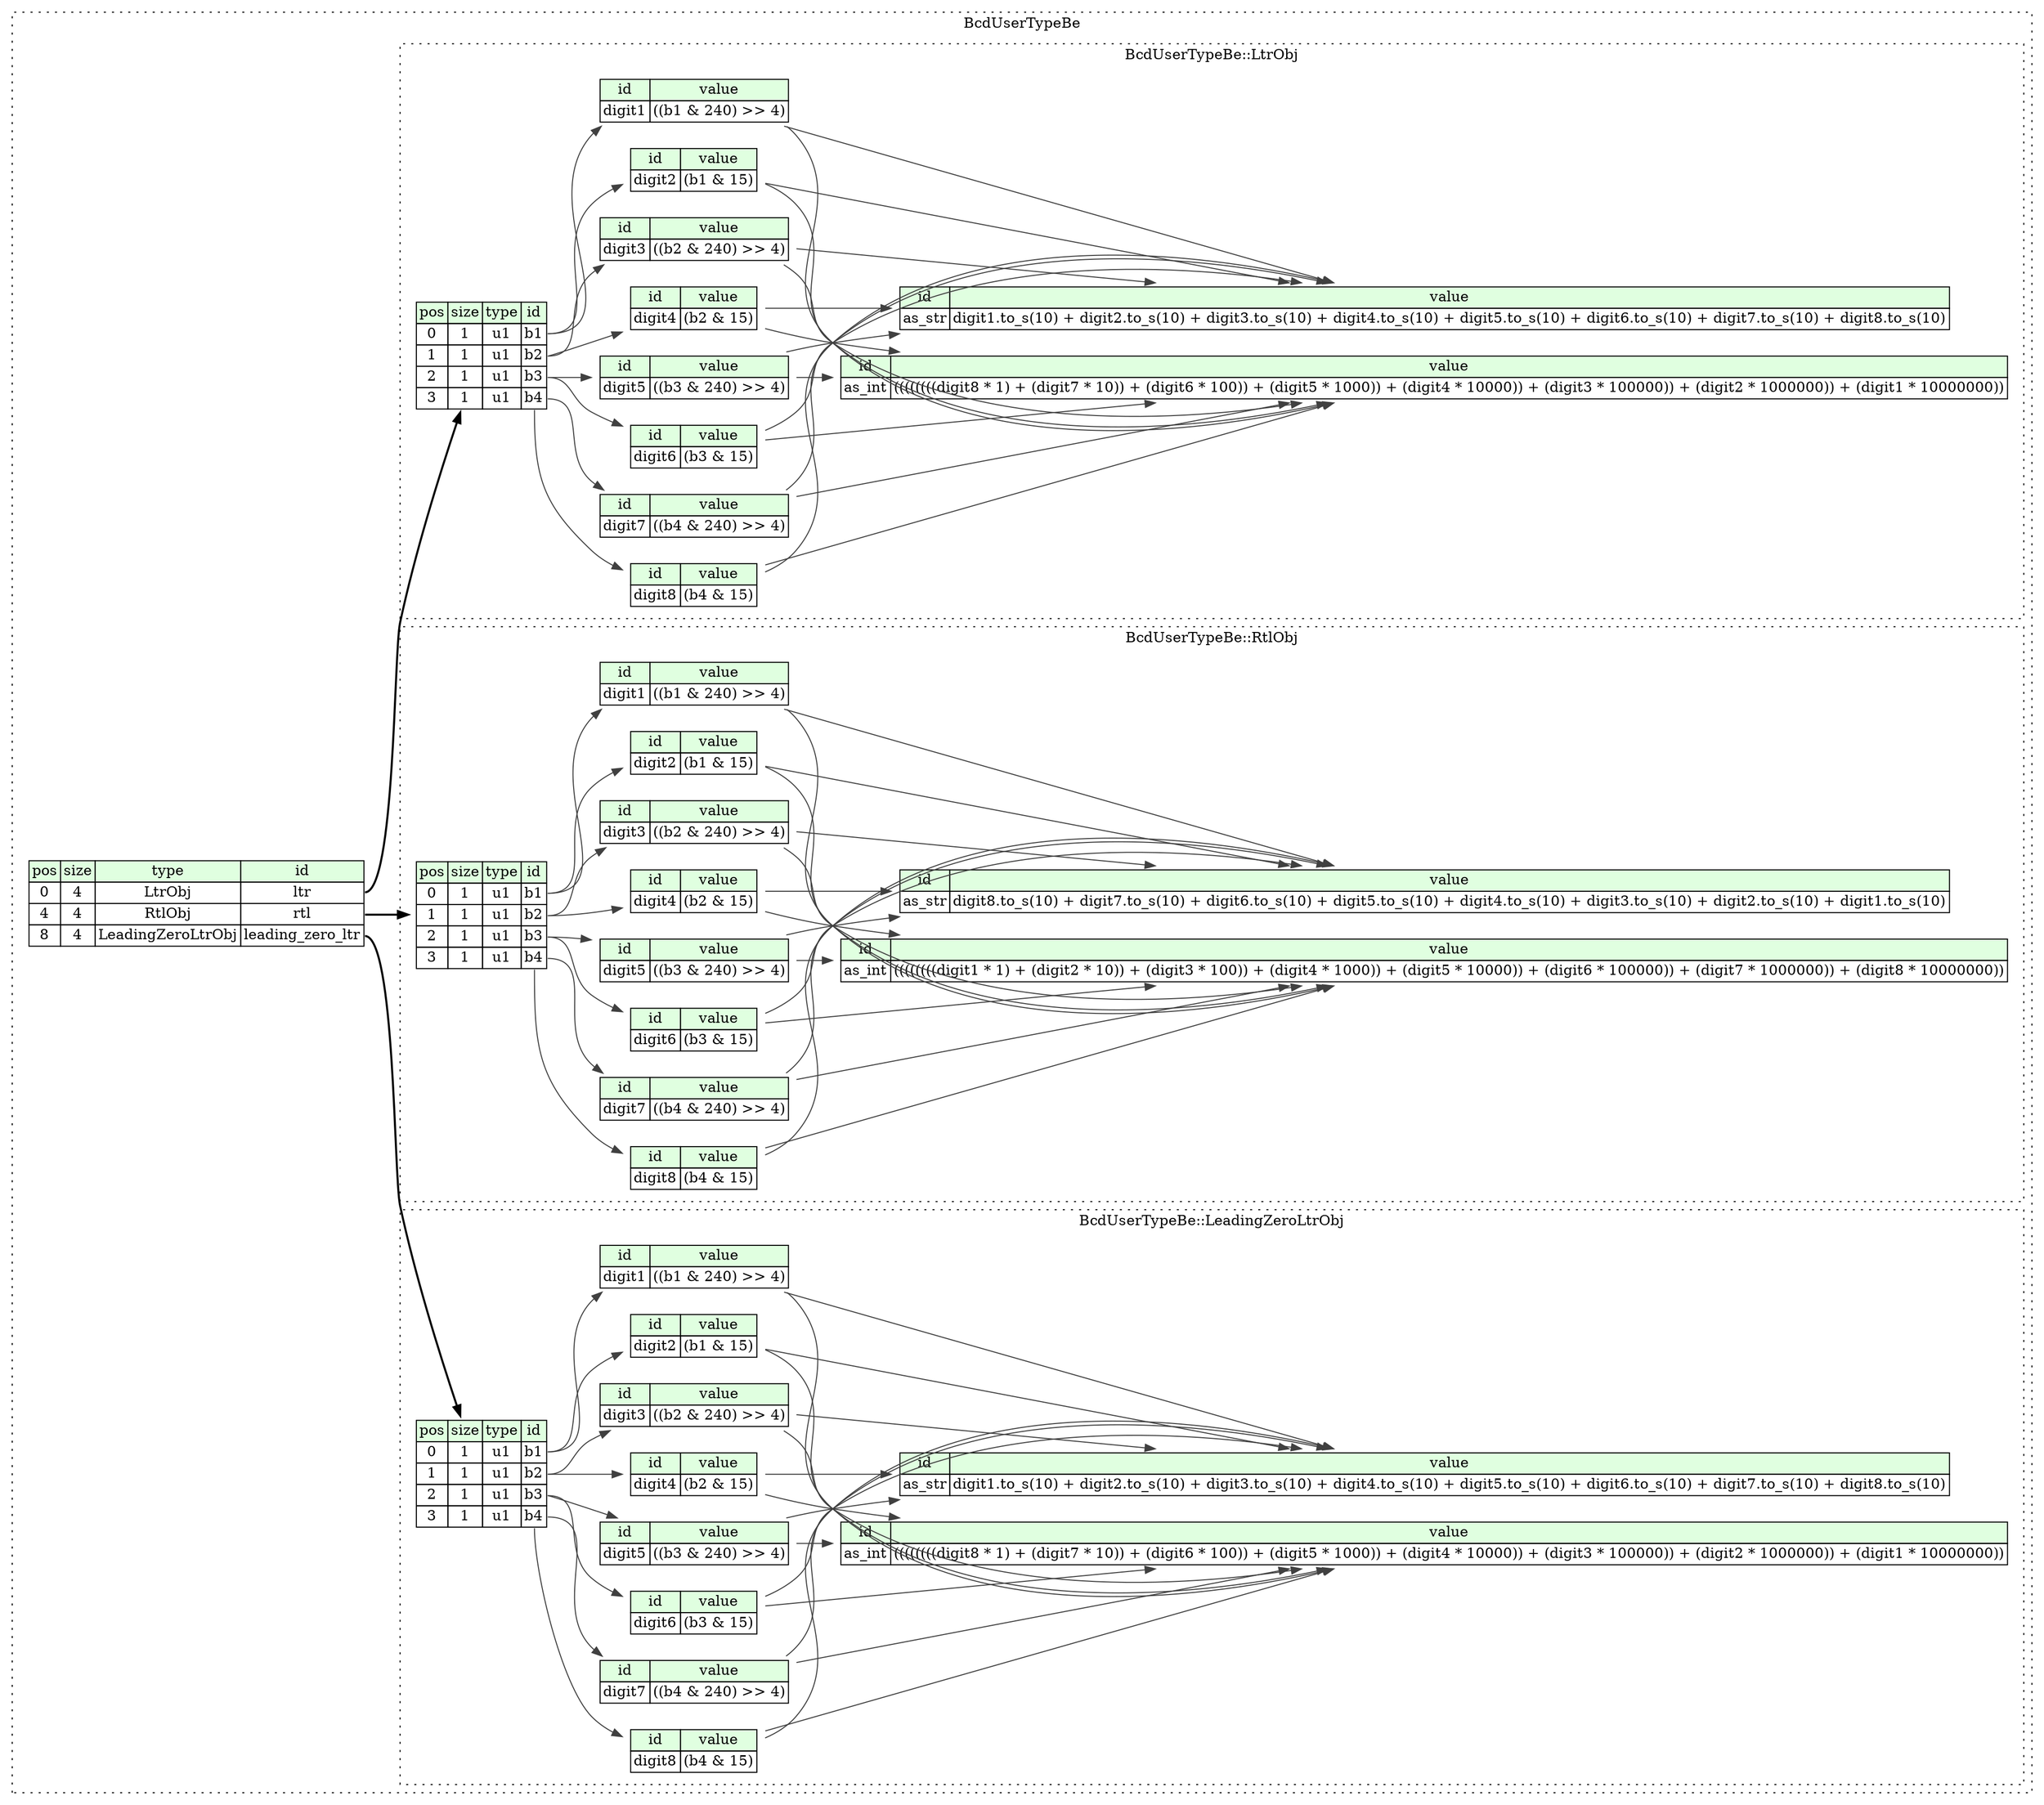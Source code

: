 digraph {
	rankdir=LR;
	node [shape=plaintext];
	subgraph cluster__bcd_user_type_be {
		label="BcdUserTypeBe";
		graph[style=dotted];

		bcd_user_type_be__seq [label=<<TABLE BORDER="0" CELLBORDER="1" CELLSPACING="0">
			<TR><TD BGCOLOR="#E0FFE0">pos</TD><TD BGCOLOR="#E0FFE0">size</TD><TD BGCOLOR="#E0FFE0">type</TD><TD BGCOLOR="#E0FFE0">id</TD></TR>
			<TR><TD PORT="ltr_pos">0</TD><TD PORT="ltr_size">4</TD><TD>LtrObj</TD><TD PORT="ltr_type">ltr</TD></TR>
			<TR><TD PORT="rtl_pos">4</TD><TD PORT="rtl_size">4</TD><TD>RtlObj</TD><TD PORT="rtl_type">rtl</TD></TR>
			<TR><TD PORT="leading_zero_ltr_pos">8</TD><TD PORT="leading_zero_ltr_size">4</TD><TD>LeadingZeroLtrObj</TD><TD PORT="leading_zero_ltr_type">leading_zero_ltr</TD></TR>
		</TABLE>>];
		subgraph cluster__ltr_obj {
			label="BcdUserTypeBe::LtrObj";
			graph[style=dotted];

			ltr_obj__seq [label=<<TABLE BORDER="0" CELLBORDER="1" CELLSPACING="0">
				<TR><TD BGCOLOR="#E0FFE0">pos</TD><TD BGCOLOR="#E0FFE0">size</TD><TD BGCOLOR="#E0FFE0">type</TD><TD BGCOLOR="#E0FFE0">id</TD></TR>
				<TR><TD PORT="b1_pos">0</TD><TD PORT="b1_size">1</TD><TD>u1</TD><TD PORT="b1_type">b1</TD></TR>
				<TR><TD PORT="b2_pos">1</TD><TD PORT="b2_size">1</TD><TD>u1</TD><TD PORT="b2_type">b2</TD></TR>
				<TR><TD PORT="b3_pos">2</TD><TD PORT="b3_size">1</TD><TD>u1</TD><TD PORT="b3_type">b3</TD></TR>
				<TR><TD PORT="b4_pos">3</TD><TD PORT="b4_size">1</TD><TD>u1</TD><TD PORT="b4_type">b4</TD></TR>
			</TABLE>>];
			ltr_obj__inst__digit2 [label=<<TABLE BORDER="0" CELLBORDER="1" CELLSPACING="0">
				<TR><TD BGCOLOR="#E0FFE0">id</TD><TD BGCOLOR="#E0FFE0">value</TD></TR>
				<TR><TD>digit2</TD><TD>(b1 &amp; 15)</TD></TR>
			</TABLE>>];
			ltr_obj__inst__digit8 [label=<<TABLE BORDER="0" CELLBORDER="1" CELLSPACING="0">
				<TR><TD BGCOLOR="#E0FFE0">id</TD><TD BGCOLOR="#E0FFE0">value</TD></TR>
				<TR><TD>digit8</TD><TD>(b4 &amp; 15)</TD></TR>
			</TABLE>>];
			ltr_obj__inst__as_int [label=<<TABLE BORDER="0" CELLBORDER="1" CELLSPACING="0">
				<TR><TD BGCOLOR="#E0FFE0">id</TD><TD BGCOLOR="#E0FFE0">value</TD></TR>
				<TR><TD>as_int</TD><TD>((((((((digit8 * 1) + (digit7 * 10)) + (digit6 * 100)) + (digit5 * 1000)) + (digit4 * 10000)) + (digit3 * 100000)) + (digit2 * 1000000)) + (digit1 * 10000000))</TD></TR>
			</TABLE>>];
			ltr_obj__inst__as_str [label=<<TABLE BORDER="0" CELLBORDER="1" CELLSPACING="0">
				<TR><TD BGCOLOR="#E0FFE0">id</TD><TD BGCOLOR="#E0FFE0">value</TD></TR>
				<TR><TD>as_str</TD><TD>digit1.to_s(10) + digit2.to_s(10) + digit3.to_s(10) + digit4.to_s(10) + digit5.to_s(10) + digit6.to_s(10) + digit7.to_s(10) + digit8.to_s(10)</TD></TR>
			</TABLE>>];
			ltr_obj__inst__digit4 [label=<<TABLE BORDER="0" CELLBORDER="1" CELLSPACING="0">
				<TR><TD BGCOLOR="#E0FFE0">id</TD><TD BGCOLOR="#E0FFE0">value</TD></TR>
				<TR><TD>digit4</TD><TD>(b2 &amp; 15)</TD></TR>
			</TABLE>>];
			ltr_obj__inst__digit6 [label=<<TABLE BORDER="0" CELLBORDER="1" CELLSPACING="0">
				<TR><TD BGCOLOR="#E0FFE0">id</TD><TD BGCOLOR="#E0FFE0">value</TD></TR>
				<TR><TD>digit6</TD><TD>(b3 &amp; 15)</TD></TR>
			</TABLE>>];
			ltr_obj__inst__digit5 [label=<<TABLE BORDER="0" CELLBORDER="1" CELLSPACING="0">
				<TR><TD BGCOLOR="#E0FFE0">id</TD><TD BGCOLOR="#E0FFE0">value</TD></TR>
				<TR><TD>digit5</TD><TD>((b3 &amp; 240) &gt;&gt; 4)</TD></TR>
			</TABLE>>];
			ltr_obj__inst__digit7 [label=<<TABLE BORDER="0" CELLBORDER="1" CELLSPACING="0">
				<TR><TD BGCOLOR="#E0FFE0">id</TD><TD BGCOLOR="#E0FFE0">value</TD></TR>
				<TR><TD>digit7</TD><TD>((b4 &amp; 240) &gt;&gt; 4)</TD></TR>
			</TABLE>>];
			ltr_obj__inst__digit1 [label=<<TABLE BORDER="0" CELLBORDER="1" CELLSPACING="0">
				<TR><TD BGCOLOR="#E0FFE0">id</TD><TD BGCOLOR="#E0FFE0">value</TD></TR>
				<TR><TD>digit1</TD><TD>((b1 &amp; 240) &gt;&gt; 4)</TD></TR>
			</TABLE>>];
			ltr_obj__inst__digit3 [label=<<TABLE BORDER="0" CELLBORDER="1" CELLSPACING="0">
				<TR><TD BGCOLOR="#E0FFE0">id</TD><TD BGCOLOR="#E0FFE0">value</TD></TR>
				<TR><TD>digit3</TD><TD>((b2 &amp; 240) &gt;&gt; 4)</TD></TR>
			</TABLE>>];
		}
		subgraph cluster__rtl_obj {
			label="BcdUserTypeBe::RtlObj";
			graph[style=dotted];

			rtl_obj__seq [label=<<TABLE BORDER="0" CELLBORDER="1" CELLSPACING="0">
				<TR><TD BGCOLOR="#E0FFE0">pos</TD><TD BGCOLOR="#E0FFE0">size</TD><TD BGCOLOR="#E0FFE0">type</TD><TD BGCOLOR="#E0FFE0">id</TD></TR>
				<TR><TD PORT="b1_pos">0</TD><TD PORT="b1_size">1</TD><TD>u1</TD><TD PORT="b1_type">b1</TD></TR>
				<TR><TD PORT="b2_pos">1</TD><TD PORT="b2_size">1</TD><TD>u1</TD><TD PORT="b2_type">b2</TD></TR>
				<TR><TD PORT="b3_pos">2</TD><TD PORT="b3_size">1</TD><TD>u1</TD><TD PORT="b3_type">b3</TD></TR>
				<TR><TD PORT="b4_pos">3</TD><TD PORT="b4_size">1</TD><TD>u1</TD><TD PORT="b4_type">b4</TD></TR>
			</TABLE>>];
			rtl_obj__inst__digit2 [label=<<TABLE BORDER="0" CELLBORDER="1" CELLSPACING="0">
				<TR><TD BGCOLOR="#E0FFE0">id</TD><TD BGCOLOR="#E0FFE0">value</TD></TR>
				<TR><TD>digit2</TD><TD>(b1 &amp; 15)</TD></TR>
			</TABLE>>];
			rtl_obj__inst__digit8 [label=<<TABLE BORDER="0" CELLBORDER="1" CELLSPACING="0">
				<TR><TD BGCOLOR="#E0FFE0">id</TD><TD BGCOLOR="#E0FFE0">value</TD></TR>
				<TR><TD>digit8</TD><TD>(b4 &amp; 15)</TD></TR>
			</TABLE>>];
			rtl_obj__inst__as_int [label=<<TABLE BORDER="0" CELLBORDER="1" CELLSPACING="0">
				<TR><TD BGCOLOR="#E0FFE0">id</TD><TD BGCOLOR="#E0FFE0">value</TD></TR>
				<TR><TD>as_int</TD><TD>((((((((digit1 * 1) + (digit2 * 10)) + (digit3 * 100)) + (digit4 * 1000)) + (digit5 * 10000)) + (digit6 * 100000)) + (digit7 * 1000000)) + (digit8 * 10000000))</TD></TR>
			</TABLE>>];
			rtl_obj__inst__as_str [label=<<TABLE BORDER="0" CELLBORDER="1" CELLSPACING="0">
				<TR><TD BGCOLOR="#E0FFE0">id</TD><TD BGCOLOR="#E0FFE0">value</TD></TR>
				<TR><TD>as_str</TD><TD>digit8.to_s(10) + digit7.to_s(10) + digit6.to_s(10) + digit5.to_s(10) + digit4.to_s(10) + digit3.to_s(10) + digit2.to_s(10) + digit1.to_s(10)</TD></TR>
			</TABLE>>];
			rtl_obj__inst__digit4 [label=<<TABLE BORDER="0" CELLBORDER="1" CELLSPACING="0">
				<TR><TD BGCOLOR="#E0FFE0">id</TD><TD BGCOLOR="#E0FFE0">value</TD></TR>
				<TR><TD>digit4</TD><TD>(b2 &amp; 15)</TD></TR>
			</TABLE>>];
			rtl_obj__inst__digit6 [label=<<TABLE BORDER="0" CELLBORDER="1" CELLSPACING="0">
				<TR><TD BGCOLOR="#E0FFE0">id</TD><TD BGCOLOR="#E0FFE0">value</TD></TR>
				<TR><TD>digit6</TD><TD>(b3 &amp; 15)</TD></TR>
			</TABLE>>];
			rtl_obj__inst__digit5 [label=<<TABLE BORDER="0" CELLBORDER="1" CELLSPACING="0">
				<TR><TD BGCOLOR="#E0FFE0">id</TD><TD BGCOLOR="#E0FFE0">value</TD></TR>
				<TR><TD>digit5</TD><TD>((b3 &amp; 240) &gt;&gt; 4)</TD></TR>
			</TABLE>>];
			rtl_obj__inst__digit7 [label=<<TABLE BORDER="0" CELLBORDER="1" CELLSPACING="0">
				<TR><TD BGCOLOR="#E0FFE0">id</TD><TD BGCOLOR="#E0FFE0">value</TD></TR>
				<TR><TD>digit7</TD><TD>((b4 &amp; 240) &gt;&gt; 4)</TD></TR>
			</TABLE>>];
			rtl_obj__inst__digit1 [label=<<TABLE BORDER="0" CELLBORDER="1" CELLSPACING="0">
				<TR><TD BGCOLOR="#E0FFE0">id</TD><TD BGCOLOR="#E0FFE0">value</TD></TR>
				<TR><TD>digit1</TD><TD>((b1 &amp; 240) &gt;&gt; 4)</TD></TR>
			</TABLE>>];
			rtl_obj__inst__digit3 [label=<<TABLE BORDER="0" CELLBORDER="1" CELLSPACING="0">
				<TR><TD BGCOLOR="#E0FFE0">id</TD><TD BGCOLOR="#E0FFE0">value</TD></TR>
				<TR><TD>digit3</TD><TD>((b2 &amp; 240) &gt;&gt; 4)</TD></TR>
			</TABLE>>];
		}
		subgraph cluster__leading_zero_ltr_obj {
			label="BcdUserTypeBe::LeadingZeroLtrObj";
			graph[style=dotted];

			leading_zero_ltr_obj__seq [label=<<TABLE BORDER="0" CELLBORDER="1" CELLSPACING="0">
				<TR><TD BGCOLOR="#E0FFE0">pos</TD><TD BGCOLOR="#E0FFE0">size</TD><TD BGCOLOR="#E0FFE0">type</TD><TD BGCOLOR="#E0FFE0">id</TD></TR>
				<TR><TD PORT="b1_pos">0</TD><TD PORT="b1_size">1</TD><TD>u1</TD><TD PORT="b1_type">b1</TD></TR>
				<TR><TD PORT="b2_pos">1</TD><TD PORT="b2_size">1</TD><TD>u1</TD><TD PORT="b2_type">b2</TD></TR>
				<TR><TD PORT="b3_pos">2</TD><TD PORT="b3_size">1</TD><TD>u1</TD><TD PORT="b3_type">b3</TD></TR>
				<TR><TD PORT="b4_pos">3</TD><TD PORT="b4_size">1</TD><TD>u1</TD><TD PORT="b4_type">b4</TD></TR>
			</TABLE>>];
			leading_zero_ltr_obj__inst__digit2 [label=<<TABLE BORDER="0" CELLBORDER="1" CELLSPACING="0">
				<TR><TD BGCOLOR="#E0FFE0">id</TD><TD BGCOLOR="#E0FFE0">value</TD></TR>
				<TR><TD>digit2</TD><TD>(b1 &amp; 15)</TD></TR>
			</TABLE>>];
			leading_zero_ltr_obj__inst__digit8 [label=<<TABLE BORDER="0" CELLBORDER="1" CELLSPACING="0">
				<TR><TD BGCOLOR="#E0FFE0">id</TD><TD BGCOLOR="#E0FFE0">value</TD></TR>
				<TR><TD>digit8</TD><TD>(b4 &amp; 15)</TD></TR>
			</TABLE>>];
			leading_zero_ltr_obj__inst__as_int [label=<<TABLE BORDER="0" CELLBORDER="1" CELLSPACING="0">
				<TR><TD BGCOLOR="#E0FFE0">id</TD><TD BGCOLOR="#E0FFE0">value</TD></TR>
				<TR><TD>as_int</TD><TD>((((((((digit8 * 1) + (digit7 * 10)) + (digit6 * 100)) + (digit5 * 1000)) + (digit4 * 10000)) + (digit3 * 100000)) + (digit2 * 1000000)) + (digit1 * 10000000))</TD></TR>
			</TABLE>>];
			leading_zero_ltr_obj__inst__as_str [label=<<TABLE BORDER="0" CELLBORDER="1" CELLSPACING="0">
				<TR><TD BGCOLOR="#E0FFE0">id</TD><TD BGCOLOR="#E0FFE0">value</TD></TR>
				<TR><TD>as_str</TD><TD>digit1.to_s(10) + digit2.to_s(10) + digit3.to_s(10) + digit4.to_s(10) + digit5.to_s(10) + digit6.to_s(10) + digit7.to_s(10) + digit8.to_s(10)</TD></TR>
			</TABLE>>];
			leading_zero_ltr_obj__inst__digit4 [label=<<TABLE BORDER="0" CELLBORDER="1" CELLSPACING="0">
				<TR><TD BGCOLOR="#E0FFE0">id</TD><TD BGCOLOR="#E0FFE0">value</TD></TR>
				<TR><TD>digit4</TD><TD>(b2 &amp; 15)</TD></TR>
			</TABLE>>];
			leading_zero_ltr_obj__inst__digit6 [label=<<TABLE BORDER="0" CELLBORDER="1" CELLSPACING="0">
				<TR><TD BGCOLOR="#E0FFE0">id</TD><TD BGCOLOR="#E0FFE0">value</TD></TR>
				<TR><TD>digit6</TD><TD>(b3 &amp; 15)</TD></TR>
			</TABLE>>];
			leading_zero_ltr_obj__inst__digit5 [label=<<TABLE BORDER="0" CELLBORDER="1" CELLSPACING="0">
				<TR><TD BGCOLOR="#E0FFE0">id</TD><TD BGCOLOR="#E0FFE0">value</TD></TR>
				<TR><TD>digit5</TD><TD>((b3 &amp; 240) &gt;&gt; 4)</TD></TR>
			</TABLE>>];
			leading_zero_ltr_obj__inst__digit7 [label=<<TABLE BORDER="0" CELLBORDER="1" CELLSPACING="0">
				<TR><TD BGCOLOR="#E0FFE0">id</TD><TD BGCOLOR="#E0FFE0">value</TD></TR>
				<TR><TD>digit7</TD><TD>((b4 &amp; 240) &gt;&gt; 4)</TD></TR>
			</TABLE>>];
			leading_zero_ltr_obj__inst__digit1 [label=<<TABLE BORDER="0" CELLBORDER="1" CELLSPACING="0">
				<TR><TD BGCOLOR="#E0FFE0">id</TD><TD BGCOLOR="#E0FFE0">value</TD></TR>
				<TR><TD>digit1</TD><TD>((b1 &amp; 240) &gt;&gt; 4)</TD></TR>
			</TABLE>>];
			leading_zero_ltr_obj__inst__digit3 [label=<<TABLE BORDER="0" CELLBORDER="1" CELLSPACING="0">
				<TR><TD BGCOLOR="#E0FFE0">id</TD><TD BGCOLOR="#E0FFE0">value</TD></TR>
				<TR><TD>digit3</TD><TD>((b2 &amp; 240) &gt;&gt; 4)</TD></TR>
			</TABLE>>];
		}
	}
	bcd_user_type_be__seq:ltr_type -> ltr_obj__seq [style=bold];
	bcd_user_type_be__seq:rtl_type -> rtl_obj__seq [style=bold];
	bcd_user_type_be__seq:leading_zero_ltr_type -> leading_zero_ltr_obj__seq [style=bold];
	ltr_obj__seq:b1_type -> ltr_obj__inst__digit2 [color="#404040"];
	ltr_obj__seq:b4_type -> ltr_obj__inst__digit8 [color="#404040"];
	ltr_obj__inst__digit8:digit8_type -> ltr_obj__inst__as_int [color="#404040"];
	ltr_obj__inst__digit7:digit7_type -> ltr_obj__inst__as_int [color="#404040"];
	ltr_obj__inst__digit6:digit6_type -> ltr_obj__inst__as_int [color="#404040"];
	ltr_obj__inst__digit5:digit5_type -> ltr_obj__inst__as_int [color="#404040"];
	ltr_obj__inst__digit4:digit4_type -> ltr_obj__inst__as_int [color="#404040"];
	ltr_obj__inst__digit3:digit3_type -> ltr_obj__inst__as_int [color="#404040"];
	ltr_obj__inst__digit2:digit2_type -> ltr_obj__inst__as_int [color="#404040"];
	ltr_obj__inst__digit1:digit1_type -> ltr_obj__inst__as_int [color="#404040"];
	ltr_obj__inst__digit1:digit1_type -> ltr_obj__inst__as_str [color="#404040"];
	ltr_obj__inst__digit2:digit2_type -> ltr_obj__inst__as_str [color="#404040"];
	ltr_obj__inst__digit3:digit3_type -> ltr_obj__inst__as_str [color="#404040"];
	ltr_obj__inst__digit4:digit4_type -> ltr_obj__inst__as_str [color="#404040"];
	ltr_obj__inst__digit5:digit5_type -> ltr_obj__inst__as_str [color="#404040"];
	ltr_obj__inst__digit6:digit6_type -> ltr_obj__inst__as_str [color="#404040"];
	ltr_obj__inst__digit7:digit7_type -> ltr_obj__inst__as_str [color="#404040"];
	ltr_obj__inst__digit8:digit8_type -> ltr_obj__inst__as_str [color="#404040"];
	ltr_obj__seq:b2_type -> ltr_obj__inst__digit4 [color="#404040"];
	ltr_obj__seq:b3_type -> ltr_obj__inst__digit6 [color="#404040"];
	ltr_obj__seq:b3_type -> ltr_obj__inst__digit5 [color="#404040"];
	ltr_obj__seq:b4_type -> ltr_obj__inst__digit7 [color="#404040"];
	ltr_obj__seq:b1_type -> ltr_obj__inst__digit1 [color="#404040"];
	ltr_obj__seq:b2_type -> ltr_obj__inst__digit3 [color="#404040"];
	rtl_obj__seq:b1_type -> rtl_obj__inst__digit2 [color="#404040"];
	rtl_obj__seq:b4_type -> rtl_obj__inst__digit8 [color="#404040"];
	rtl_obj__inst__digit1:digit1_type -> rtl_obj__inst__as_int [color="#404040"];
	rtl_obj__inst__digit2:digit2_type -> rtl_obj__inst__as_int [color="#404040"];
	rtl_obj__inst__digit3:digit3_type -> rtl_obj__inst__as_int [color="#404040"];
	rtl_obj__inst__digit4:digit4_type -> rtl_obj__inst__as_int [color="#404040"];
	rtl_obj__inst__digit5:digit5_type -> rtl_obj__inst__as_int [color="#404040"];
	rtl_obj__inst__digit6:digit6_type -> rtl_obj__inst__as_int [color="#404040"];
	rtl_obj__inst__digit7:digit7_type -> rtl_obj__inst__as_int [color="#404040"];
	rtl_obj__inst__digit8:digit8_type -> rtl_obj__inst__as_int [color="#404040"];
	rtl_obj__inst__digit8:digit8_type -> rtl_obj__inst__as_str [color="#404040"];
	rtl_obj__inst__digit7:digit7_type -> rtl_obj__inst__as_str [color="#404040"];
	rtl_obj__inst__digit6:digit6_type -> rtl_obj__inst__as_str [color="#404040"];
	rtl_obj__inst__digit5:digit5_type -> rtl_obj__inst__as_str [color="#404040"];
	rtl_obj__inst__digit4:digit4_type -> rtl_obj__inst__as_str [color="#404040"];
	rtl_obj__inst__digit3:digit3_type -> rtl_obj__inst__as_str [color="#404040"];
	rtl_obj__inst__digit2:digit2_type -> rtl_obj__inst__as_str [color="#404040"];
	rtl_obj__inst__digit1:digit1_type -> rtl_obj__inst__as_str [color="#404040"];
	rtl_obj__seq:b2_type -> rtl_obj__inst__digit4 [color="#404040"];
	rtl_obj__seq:b3_type -> rtl_obj__inst__digit6 [color="#404040"];
	rtl_obj__seq:b3_type -> rtl_obj__inst__digit5 [color="#404040"];
	rtl_obj__seq:b4_type -> rtl_obj__inst__digit7 [color="#404040"];
	rtl_obj__seq:b1_type -> rtl_obj__inst__digit1 [color="#404040"];
	rtl_obj__seq:b2_type -> rtl_obj__inst__digit3 [color="#404040"];
	leading_zero_ltr_obj__seq:b1_type -> leading_zero_ltr_obj__inst__digit2 [color="#404040"];
	leading_zero_ltr_obj__seq:b4_type -> leading_zero_ltr_obj__inst__digit8 [color="#404040"];
	leading_zero_ltr_obj__inst__digit8:digit8_type -> leading_zero_ltr_obj__inst__as_int [color="#404040"];
	leading_zero_ltr_obj__inst__digit7:digit7_type -> leading_zero_ltr_obj__inst__as_int [color="#404040"];
	leading_zero_ltr_obj__inst__digit6:digit6_type -> leading_zero_ltr_obj__inst__as_int [color="#404040"];
	leading_zero_ltr_obj__inst__digit5:digit5_type -> leading_zero_ltr_obj__inst__as_int [color="#404040"];
	leading_zero_ltr_obj__inst__digit4:digit4_type -> leading_zero_ltr_obj__inst__as_int [color="#404040"];
	leading_zero_ltr_obj__inst__digit3:digit3_type -> leading_zero_ltr_obj__inst__as_int [color="#404040"];
	leading_zero_ltr_obj__inst__digit2:digit2_type -> leading_zero_ltr_obj__inst__as_int [color="#404040"];
	leading_zero_ltr_obj__inst__digit1:digit1_type -> leading_zero_ltr_obj__inst__as_int [color="#404040"];
	leading_zero_ltr_obj__inst__digit1:digit1_type -> leading_zero_ltr_obj__inst__as_str [color="#404040"];
	leading_zero_ltr_obj__inst__digit2:digit2_type -> leading_zero_ltr_obj__inst__as_str [color="#404040"];
	leading_zero_ltr_obj__inst__digit3:digit3_type -> leading_zero_ltr_obj__inst__as_str [color="#404040"];
	leading_zero_ltr_obj__inst__digit4:digit4_type -> leading_zero_ltr_obj__inst__as_str [color="#404040"];
	leading_zero_ltr_obj__inst__digit5:digit5_type -> leading_zero_ltr_obj__inst__as_str [color="#404040"];
	leading_zero_ltr_obj__inst__digit6:digit6_type -> leading_zero_ltr_obj__inst__as_str [color="#404040"];
	leading_zero_ltr_obj__inst__digit7:digit7_type -> leading_zero_ltr_obj__inst__as_str [color="#404040"];
	leading_zero_ltr_obj__inst__digit8:digit8_type -> leading_zero_ltr_obj__inst__as_str [color="#404040"];
	leading_zero_ltr_obj__seq:b2_type -> leading_zero_ltr_obj__inst__digit4 [color="#404040"];
	leading_zero_ltr_obj__seq:b3_type -> leading_zero_ltr_obj__inst__digit6 [color="#404040"];
	leading_zero_ltr_obj__seq:b3_type -> leading_zero_ltr_obj__inst__digit5 [color="#404040"];
	leading_zero_ltr_obj__seq:b4_type -> leading_zero_ltr_obj__inst__digit7 [color="#404040"];
	leading_zero_ltr_obj__seq:b1_type -> leading_zero_ltr_obj__inst__digit1 [color="#404040"];
	leading_zero_ltr_obj__seq:b2_type -> leading_zero_ltr_obj__inst__digit3 [color="#404040"];
}
